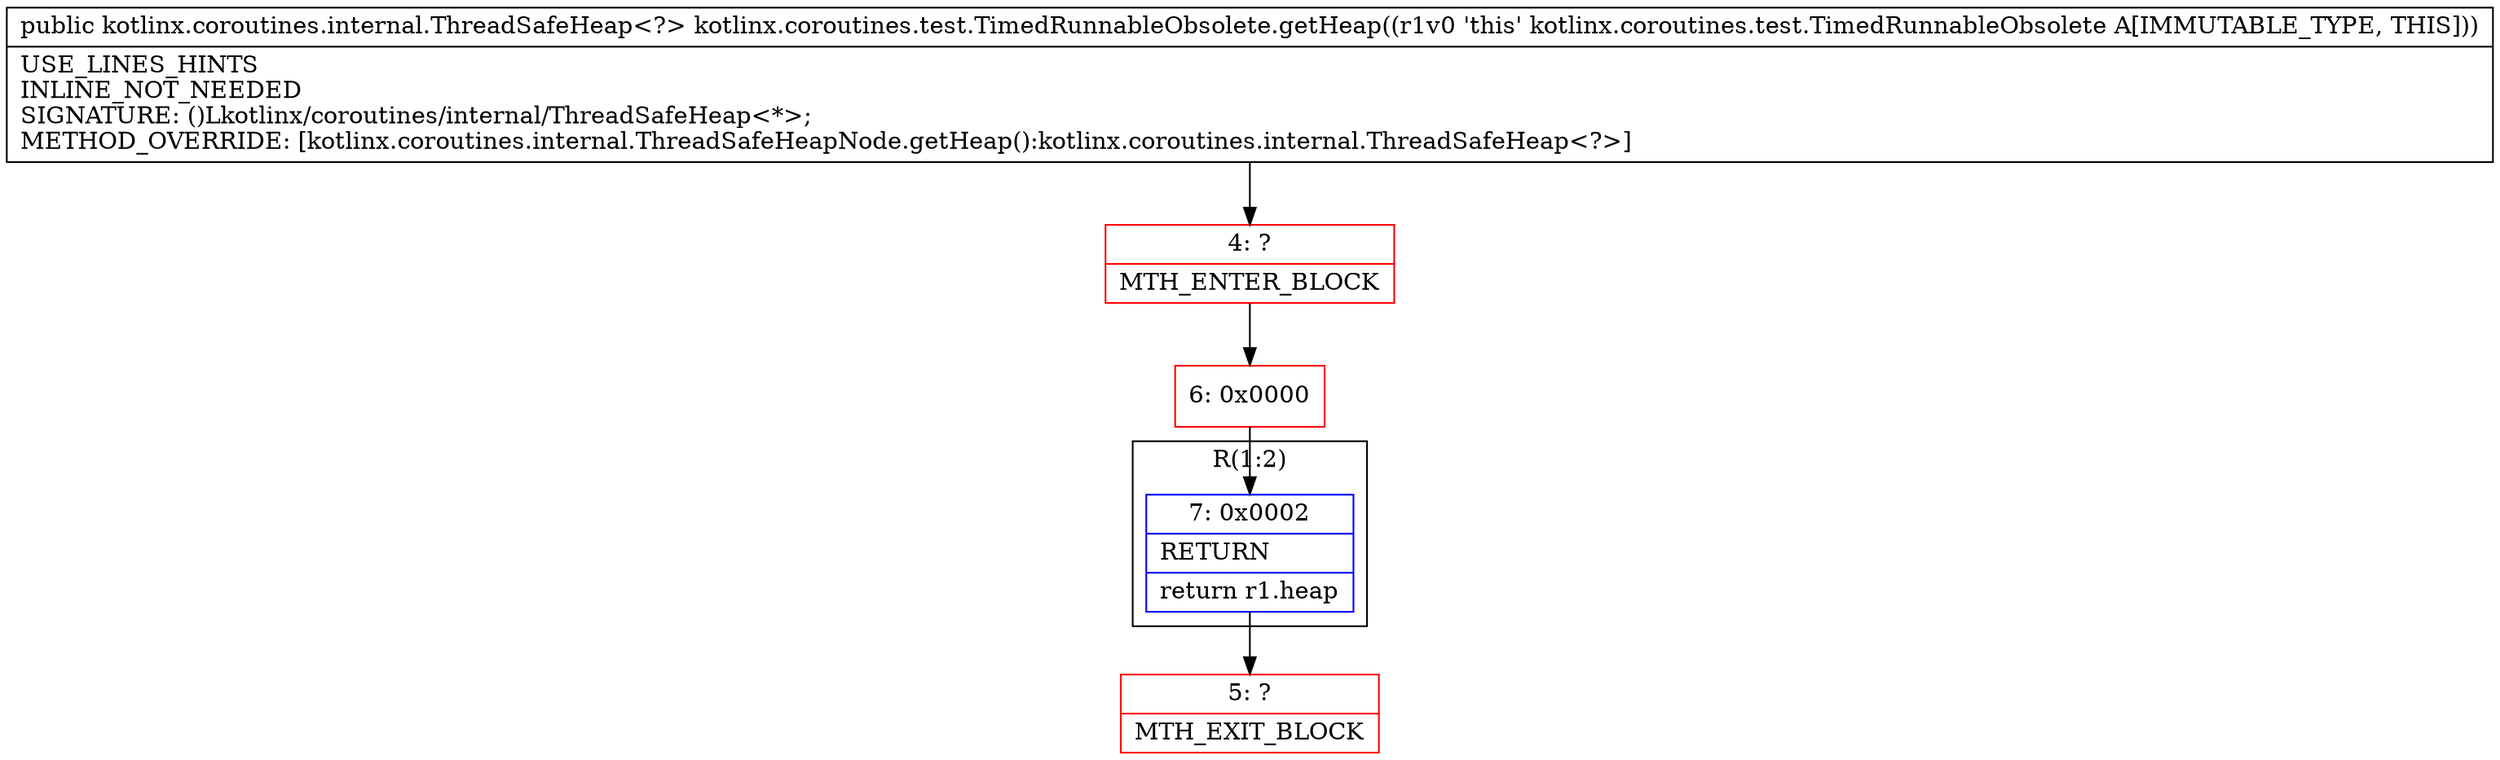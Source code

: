 digraph "CFG forkotlinx.coroutines.test.TimedRunnableObsolete.getHeap()Lkotlinx\/coroutines\/internal\/ThreadSafeHeap;" {
subgraph cluster_Region_1165785928 {
label = "R(1:2)";
node [shape=record,color=blue];
Node_7 [shape=record,label="{7\:\ 0x0002|RETURN\l|return r1.heap\l}"];
}
Node_4 [shape=record,color=red,label="{4\:\ ?|MTH_ENTER_BLOCK\l}"];
Node_6 [shape=record,color=red,label="{6\:\ 0x0000}"];
Node_5 [shape=record,color=red,label="{5\:\ ?|MTH_EXIT_BLOCK\l}"];
MethodNode[shape=record,label="{public kotlinx.coroutines.internal.ThreadSafeHeap\<?\> kotlinx.coroutines.test.TimedRunnableObsolete.getHeap((r1v0 'this' kotlinx.coroutines.test.TimedRunnableObsolete A[IMMUTABLE_TYPE, THIS]))  | USE_LINES_HINTS\lINLINE_NOT_NEEDED\lSIGNATURE: ()Lkotlinx\/coroutines\/internal\/ThreadSafeHeap\<*\>;\lMETHOD_OVERRIDE: [kotlinx.coroutines.internal.ThreadSafeHeapNode.getHeap():kotlinx.coroutines.internal.ThreadSafeHeap\<?\>]\l}"];
MethodNode -> Node_4;Node_7 -> Node_5;
Node_4 -> Node_6;
Node_6 -> Node_7;
}

